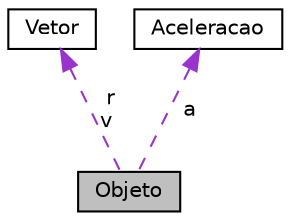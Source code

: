 digraph "Objeto"
{
 // LATEX_PDF_SIZE
  edge [fontname="Helvetica",fontsize="10",labelfontname="Helvetica",labelfontsize="10"];
  node [fontname="Helvetica",fontsize="10",shape=record];
  Node1 [label="Objeto",height=0.2,width=0.4,color="black", fillcolor="grey75", style="filled", fontcolor="black",tooltip=" "];
  Node2 -> Node1 [dir="back",color="darkorchid3",fontsize="10",style="dashed",label=" r\nv" ,fontname="Helvetica"];
  Node2 [label="Vetor",height=0.2,width=0.4,color="black", fillcolor="white", style="filled",URL="$classVetor.html",tooltip=" "];
  Node3 -> Node1 [dir="back",color="darkorchid3",fontsize="10",style="dashed",label=" a" ,fontname="Helvetica"];
  Node3 [label="Aceleracao",height=0.2,width=0.4,color="black", fillcolor="white", style="filled",URL="$classAceleracao.html",tooltip=" "];
}
